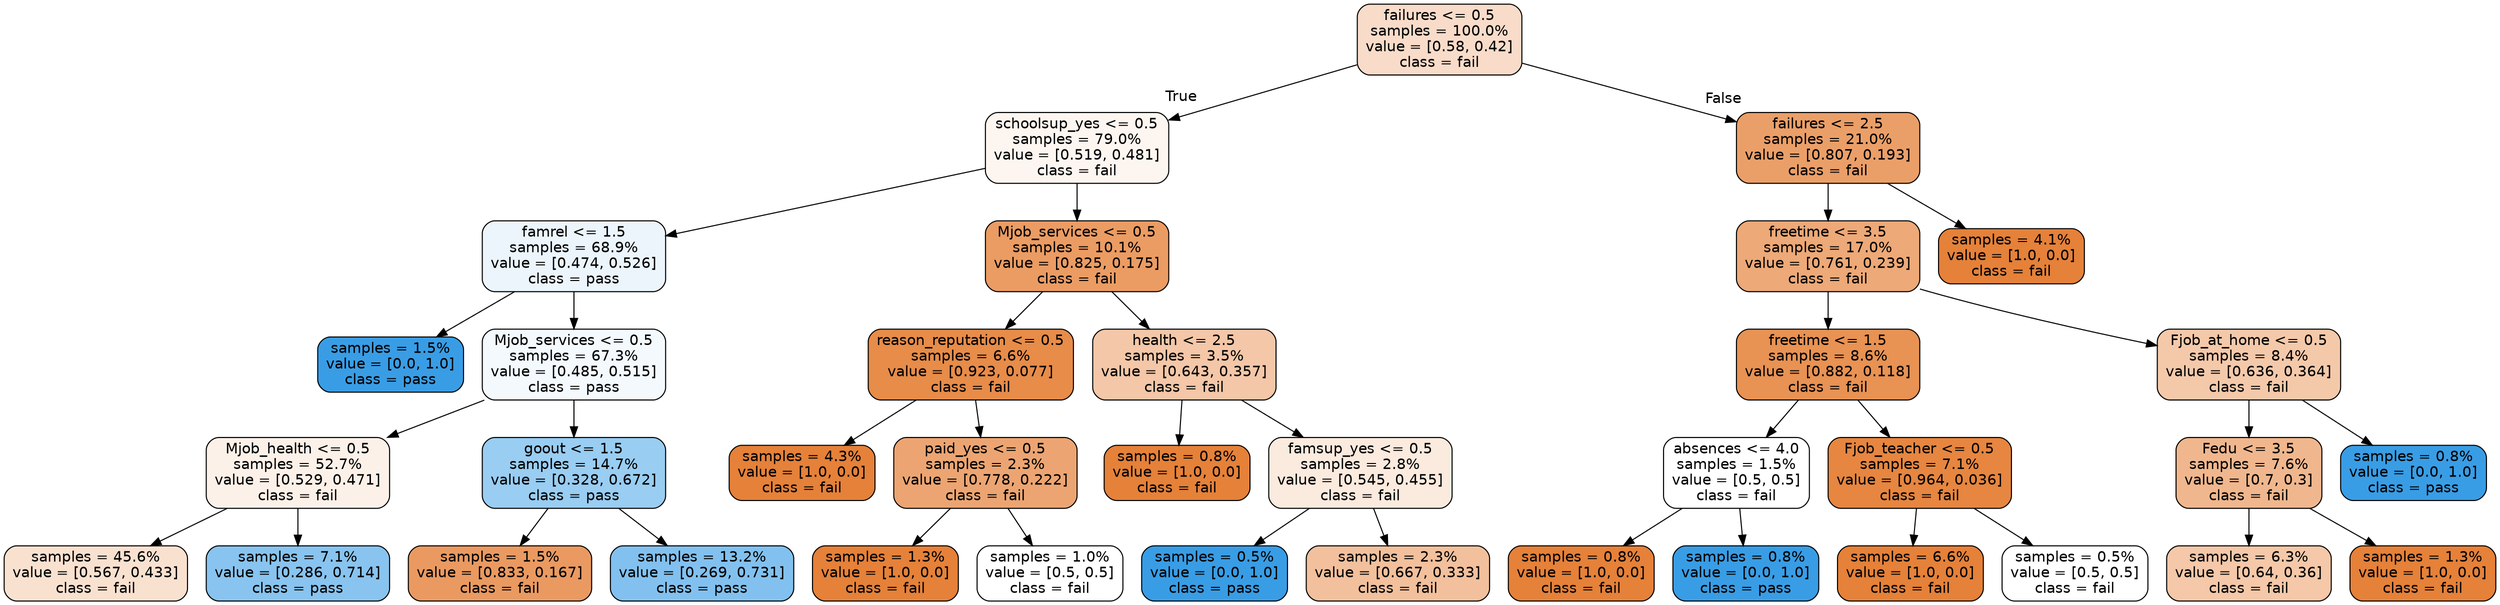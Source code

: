 digraph Tree {
node [shape=box, style="filled, rounded", color="black", fontname="helvetica"] ;
edge [fontname="helvetica"] ;
0 [label="failures <= 0.5\nsamples = 100.0%\nvalue = [0.58, 0.42]\nclass = fail", fillcolor="#f8dcc9"] ;
1 [label="schoolsup_yes <= 0.5\nsamples = 79.0%\nvalue = [0.519, 0.481]\nclass = fail", fillcolor="#fdf6f0"] ;
0 -> 1 [labeldistance=2.5, labelangle=45, headlabel="True"] ;
2 [label="famrel <= 1.5\nsamples = 68.9%\nvalue = [0.474, 0.526]\nclass = pass", fillcolor="#ecf5fc"] ;
1 -> 2 ;
3 [label="samples = 1.5%\nvalue = [0.0, 1.0]\nclass = pass", fillcolor="#399de5"] ;
2 -> 3 ;
4 [label="Mjob_services <= 0.5\nsamples = 67.3%\nvalue = [0.485, 0.515]\nclass = pass", fillcolor="#f3f9fd"] ;
2 -> 4 ;
5 [label="Mjob_health <= 0.5\nsamples = 52.7%\nvalue = [0.529, 0.471]\nclass = fail", fillcolor="#fcf1e9"] ;
4 -> 5 ;
6 [label="samples = 45.6%\nvalue = [0.567, 0.433]\nclass = fail", fillcolor="#f9e1d0"] ;
5 -> 6 ;
7 [label="samples = 7.1%\nvalue = [0.286, 0.714]\nclass = pass", fillcolor="#88c4ef"] ;
5 -> 7 ;
8 [label="goout <= 1.5\nsamples = 14.7%\nvalue = [0.328, 0.672]\nclass = pass", fillcolor="#99cdf2"] ;
4 -> 8 ;
9 [label="samples = 1.5%\nvalue = [0.833, 0.167]\nclass = fail", fillcolor="#ea9a61"] ;
8 -> 9 ;
10 [label="samples = 13.2%\nvalue = [0.269, 0.731]\nclass = pass", fillcolor="#82c1ef"] ;
8 -> 10 ;
11 [label="Mjob_services <= 0.5\nsamples = 10.1%\nvalue = [0.825, 0.175]\nclass = fail", fillcolor="#eb9c63"] ;
1 -> 11 ;
12 [label="reason_reputation <= 0.5\nsamples = 6.6%\nvalue = [0.923, 0.077]\nclass = fail", fillcolor="#e78c49"] ;
11 -> 12 ;
13 [label="samples = 4.3%\nvalue = [1.0, 0.0]\nclass = fail", fillcolor="#e58139"] ;
12 -> 13 ;
14 [label="paid_yes <= 0.5\nsamples = 2.3%\nvalue = [0.778, 0.222]\nclass = fail", fillcolor="#eca572"] ;
12 -> 14 ;
15 [label="samples = 1.3%\nvalue = [1.0, 0.0]\nclass = fail", fillcolor="#e58139"] ;
14 -> 15 ;
16 [label="samples = 1.0%\nvalue = [0.5, 0.5]\nclass = fail", fillcolor="#ffffff"] ;
14 -> 16 ;
17 [label="health <= 2.5\nsamples = 3.5%\nvalue = [0.643, 0.357]\nclass = fail", fillcolor="#f3c7a7"] ;
11 -> 17 ;
18 [label="samples = 0.8%\nvalue = [1.0, 0.0]\nclass = fail", fillcolor="#e58139"] ;
17 -> 18 ;
19 [label="famsup_yes <= 0.5\nsamples = 2.8%\nvalue = [0.545, 0.455]\nclass = fail", fillcolor="#fbeade"] ;
17 -> 19 ;
20 [label="samples = 0.5%\nvalue = [0.0, 1.0]\nclass = pass", fillcolor="#399de5"] ;
19 -> 20 ;
21 [label="samples = 2.3%\nvalue = [0.667, 0.333]\nclass = fail", fillcolor="#f2c09c"] ;
19 -> 21 ;
22 [label="failures <= 2.5\nsamples = 21.0%\nvalue = [0.807, 0.193]\nclass = fail", fillcolor="#eb9f68"] ;
0 -> 22 [labeldistance=2.5, labelangle=-45, headlabel="False"] ;
23 [label="freetime <= 3.5\nsamples = 17.0%\nvalue = [0.761, 0.239]\nclass = fail", fillcolor="#eda977"] ;
22 -> 23 ;
24 [label="freetime <= 1.5\nsamples = 8.6%\nvalue = [0.882, 0.118]\nclass = fail", fillcolor="#e89253"] ;
23 -> 24 ;
25 [label="absences <= 4.0\nsamples = 1.5%\nvalue = [0.5, 0.5]\nclass = fail", fillcolor="#ffffff"] ;
24 -> 25 ;
26 [label="samples = 0.8%\nvalue = [1.0, 0.0]\nclass = fail", fillcolor="#e58139"] ;
25 -> 26 ;
27 [label="samples = 0.8%\nvalue = [0.0, 1.0]\nclass = pass", fillcolor="#399de5"] ;
25 -> 27 ;
28 [label="Fjob_teacher <= 0.5\nsamples = 7.1%\nvalue = [0.964, 0.036]\nclass = fail", fillcolor="#e68640"] ;
24 -> 28 ;
29 [label="samples = 6.6%\nvalue = [1.0, 0.0]\nclass = fail", fillcolor="#e58139"] ;
28 -> 29 ;
30 [label="samples = 0.5%\nvalue = [0.5, 0.5]\nclass = fail", fillcolor="#ffffff"] ;
28 -> 30 ;
31 [label="Fjob_at_home <= 0.5\nsamples = 8.4%\nvalue = [0.636, 0.364]\nclass = fail", fillcolor="#f4c9aa"] ;
23 -> 31 ;
32 [label="Fedu <= 3.5\nsamples = 7.6%\nvalue = [0.7, 0.3]\nclass = fail", fillcolor="#f0b78e"] ;
31 -> 32 ;
33 [label="samples = 6.3%\nvalue = [0.64, 0.36]\nclass = fail", fillcolor="#f4c8a8"] ;
32 -> 33 ;
34 [label="samples = 1.3%\nvalue = [1.0, 0.0]\nclass = fail", fillcolor="#e58139"] ;
32 -> 34 ;
35 [label="samples = 0.8%\nvalue = [0.0, 1.0]\nclass = pass", fillcolor="#399de5"] ;
31 -> 35 ;
36 [label="samples = 4.1%\nvalue = [1.0, 0.0]\nclass = fail", fillcolor="#e58139"] ;
22 -> 36 ;
}